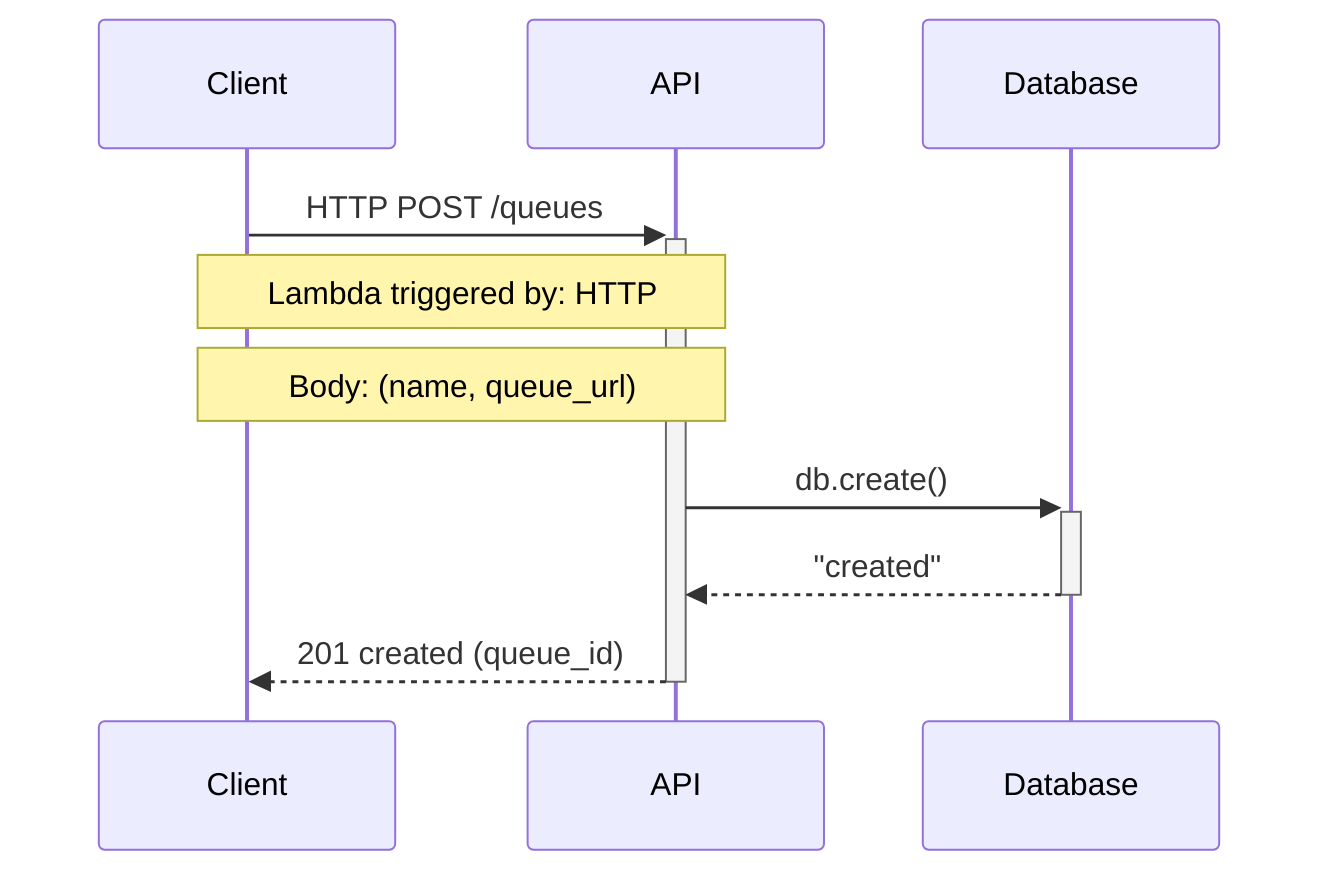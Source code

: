 sequenceDiagram
    participant Client
    participant API
    participant Database

    Client ->>+ API: HTTP POST /queues
        Note over Client,API: Lambda triggered by: HTTP
        Note over Client,API: Body: (name, queue_url)
    API ->>+ Database: db.create()
    Database -->>- API: "created"
    API -->>- Client: 201 created (queue_id)